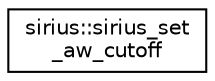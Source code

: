 digraph "Graphical Class Hierarchy"
{
 // INTERACTIVE_SVG=YES
  edge [fontname="Helvetica",fontsize="10",labelfontname="Helvetica",labelfontsize="10"];
  node [fontname="Helvetica",fontsize="10",shape=record];
  rankdir="LR";
  Node1 [label="sirius::sirius_set\l_aw_cutoff",height=0.2,width=0.4,color="black", fillcolor="white", style="filled",URL="$interfacesirius_1_1sirius__set__aw__cutoff.html"];
}

